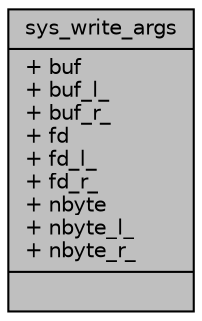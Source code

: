 digraph "sys_write_args"
{
 // LATEX_PDF_SIZE
  edge [fontname="Helvetica",fontsize="10",labelfontname="Helvetica",labelfontsize="10"];
  node [fontname="Helvetica",fontsize="10",shape=record];
  Node1 [label="{sys_write_args\n|+ buf\l+ buf_l_\l+ buf_r_\l+ fd\l+ fd_l_\l+ fd_r_\l+ nbyte\l+ nbyte_l_\l+ nbyte_r_\l|}",height=0.2,width=0.4,color="black", fillcolor="grey75", style="filled", fontcolor="black",tooltip=" "];
}
